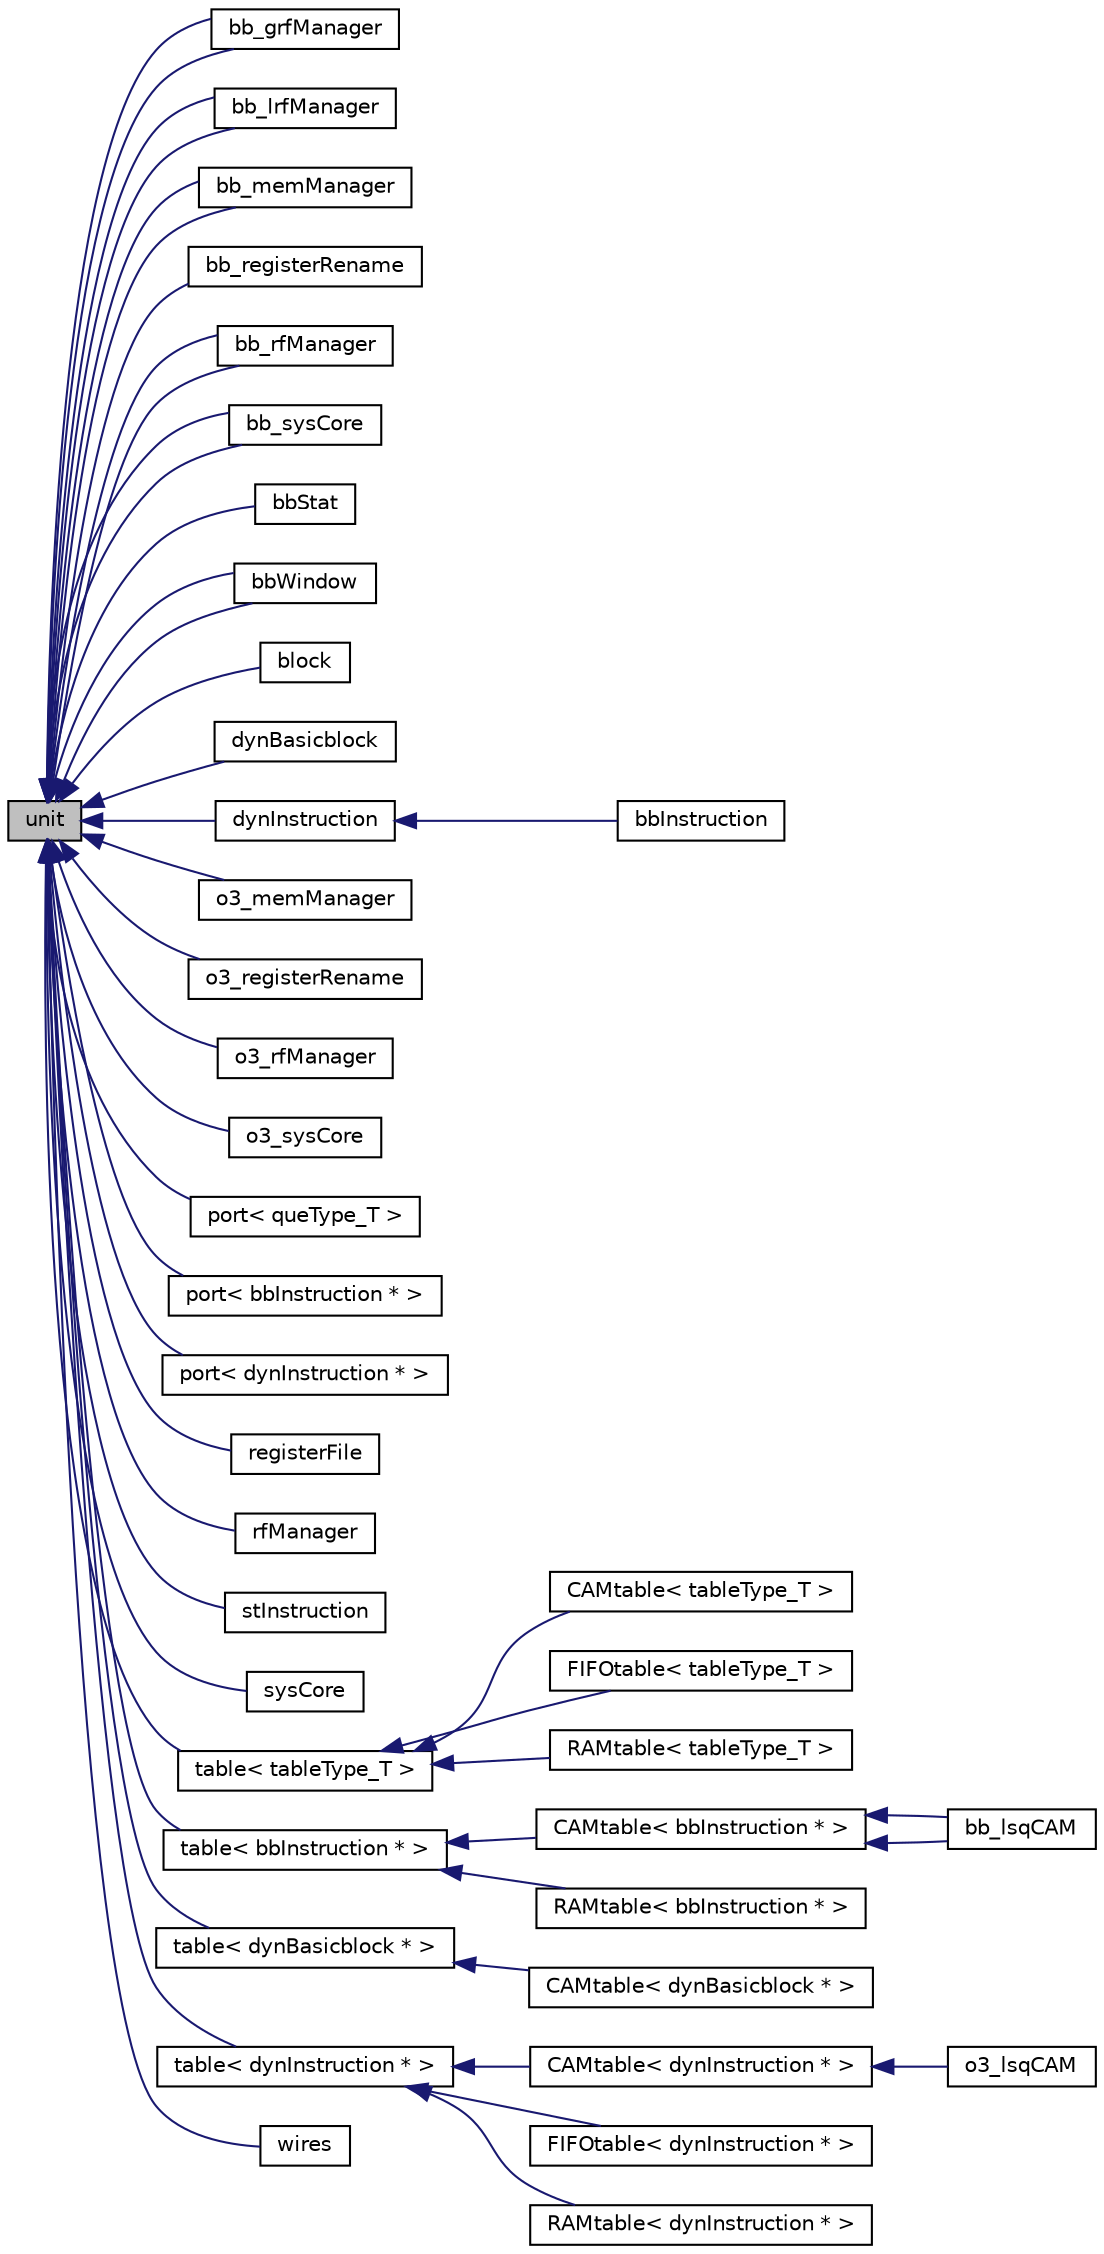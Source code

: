 digraph G
{
  edge [fontname="Helvetica",fontsize="10",labelfontname="Helvetica",labelfontsize="10"];
  node [fontname="Helvetica",fontsize="10",shape=record];
  rankdir=LR;
  Node1 [label="unit",height=0.2,width=0.4,color="black", fillcolor="grey75", style="filled" fontcolor="black"];
  Node1 -> Node2 [dir=back,color="midnightblue",fontsize="10",style="solid",fontname="Helvetica"];
  Node2 [label="bb_grfManager",height=0.2,width=0.4,color="black", fillcolor="white", style="filled",URL="$classbb__grfManager.html"];
  Node1 -> Node2 [dir=back,color="midnightblue",fontsize="10",style="solid",fontname="Helvetica"];
  Node1 -> Node3 [dir=back,color="midnightblue",fontsize="10",style="solid",fontname="Helvetica"];
  Node3 [label="bb_lrfManager",height=0.2,width=0.4,color="black", fillcolor="white", style="filled",URL="$classbb__lrfManager.html"];
  Node1 -> Node3 [dir=back,color="midnightblue",fontsize="10",style="solid",fontname="Helvetica"];
  Node1 -> Node4 [dir=back,color="midnightblue",fontsize="10",style="solid",fontname="Helvetica"];
  Node4 [label="bb_memManager",height=0.2,width=0.4,color="black", fillcolor="white", style="filled",URL="$classbb__memManager.html"];
  Node1 -> Node4 [dir=back,color="midnightblue",fontsize="10",style="solid",fontname="Helvetica"];
  Node1 -> Node5 [dir=back,color="midnightblue",fontsize="10",style="solid",fontname="Helvetica"];
  Node5 [label="bb_registerRename",height=0.2,width=0.4,color="black", fillcolor="white", style="filled",URL="$classbb__registerRename.html"];
  Node1 -> Node6 [dir=back,color="midnightblue",fontsize="10",style="solid",fontname="Helvetica"];
  Node6 [label="bb_rfManager",height=0.2,width=0.4,color="black", fillcolor="white", style="filled",URL="$classbb__rfManager.html"];
  Node1 -> Node6 [dir=back,color="midnightblue",fontsize="10",style="solid",fontname="Helvetica"];
  Node1 -> Node7 [dir=back,color="midnightblue",fontsize="10",style="solid",fontname="Helvetica"];
  Node7 [label="bb_sysCore",height=0.2,width=0.4,color="black", fillcolor="white", style="filled",URL="$classbb__sysCore.html"];
  Node1 -> Node7 [dir=back,color="midnightblue",fontsize="10",style="solid",fontname="Helvetica"];
  Node1 -> Node8 [dir=back,color="midnightblue",fontsize="10",style="solid",fontname="Helvetica"];
  Node8 [label="bbStat",height=0.2,width=0.4,color="black", fillcolor="white", style="filled",URL="$classbbStat.html"];
  Node1 -> Node9 [dir=back,color="midnightblue",fontsize="10",style="solid",fontname="Helvetica"];
  Node9 [label="bbWindow",height=0.2,width=0.4,color="black", fillcolor="white", style="filled",URL="$classbbWindow.html"];
  Node1 -> Node9 [dir=back,color="midnightblue",fontsize="10",style="solid",fontname="Helvetica"];
  Node1 -> Node10 [dir=back,color="midnightblue",fontsize="10",style="solid",fontname="Helvetica"];
  Node10 [label="block",height=0.2,width=0.4,color="black", fillcolor="white", style="filled",URL="$classblock.html"];
  Node1 -> Node11 [dir=back,color="midnightblue",fontsize="10",style="solid",fontname="Helvetica"];
  Node11 [label="dynBasicblock",height=0.2,width=0.4,color="black", fillcolor="white", style="filled",URL="$classdynBasicblock.html"];
  Node1 -> Node12 [dir=back,color="midnightblue",fontsize="10",style="solid",fontname="Helvetica"];
  Node12 [label="dynInstruction",height=0.2,width=0.4,color="black", fillcolor="white", style="filled",URL="$classdynInstruction.html"];
  Node12 -> Node13 [dir=back,color="midnightblue",fontsize="10",style="solid",fontname="Helvetica"];
  Node13 [label="bbInstruction",height=0.2,width=0.4,color="black", fillcolor="white", style="filled",URL="$classbbInstruction.html"];
  Node1 -> Node14 [dir=back,color="midnightblue",fontsize="10",style="solid",fontname="Helvetica"];
  Node14 [label="o3_memManager",height=0.2,width=0.4,color="black", fillcolor="white", style="filled",URL="$classo3__memManager.html"];
  Node1 -> Node15 [dir=back,color="midnightblue",fontsize="10",style="solid",fontname="Helvetica"];
  Node15 [label="o3_registerRename",height=0.2,width=0.4,color="black", fillcolor="white", style="filled",URL="$classo3__registerRename.html"];
  Node1 -> Node16 [dir=back,color="midnightblue",fontsize="10",style="solid",fontname="Helvetica"];
  Node16 [label="o3_rfManager",height=0.2,width=0.4,color="black", fillcolor="white", style="filled",URL="$classo3__rfManager.html"];
  Node1 -> Node17 [dir=back,color="midnightblue",fontsize="10",style="solid",fontname="Helvetica"];
  Node17 [label="o3_sysCore",height=0.2,width=0.4,color="black", fillcolor="white", style="filled",URL="$classo3__sysCore.html"];
  Node1 -> Node18 [dir=back,color="midnightblue",fontsize="10",style="solid",fontname="Helvetica"];
  Node18 [label="port\< queType_T \>",height=0.2,width=0.4,color="black", fillcolor="white", style="filled",URL="$classport.html"];
  Node1 -> Node19 [dir=back,color="midnightblue",fontsize="10",style="solid",fontname="Helvetica"];
  Node19 [label="port\< bbInstruction * \>",height=0.2,width=0.4,color="black", fillcolor="white", style="filled",URL="$classport.html"];
  Node1 -> Node20 [dir=back,color="midnightblue",fontsize="10",style="solid",fontname="Helvetica"];
  Node20 [label="port\< dynInstruction * \>",height=0.2,width=0.4,color="black", fillcolor="white", style="filled",URL="$classport.html"];
  Node1 -> Node21 [dir=back,color="midnightblue",fontsize="10",style="solid",fontname="Helvetica"];
  Node21 [label="registerFile",height=0.2,width=0.4,color="black", fillcolor="white", style="filled",URL="$classregisterFile.html"];
  Node1 -> Node22 [dir=back,color="midnightblue",fontsize="10",style="solid",fontname="Helvetica"];
  Node22 [label="rfManager",height=0.2,width=0.4,color="black", fillcolor="white", style="filled",URL="$classrfManager.html"];
  Node1 -> Node23 [dir=back,color="midnightblue",fontsize="10",style="solid",fontname="Helvetica"];
  Node23 [label="stInstruction",height=0.2,width=0.4,color="black", fillcolor="white", style="filled",URL="$classstInstruction.html"];
  Node1 -> Node24 [dir=back,color="midnightblue",fontsize="10",style="solid",fontname="Helvetica"];
  Node24 [label="sysCore",height=0.2,width=0.4,color="black", fillcolor="white", style="filled",URL="$classsysCore.html"];
  Node1 -> Node25 [dir=back,color="midnightblue",fontsize="10",style="solid",fontname="Helvetica"];
  Node25 [label="table\< tableType_T \>",height=0.2,width=0.4,color="black", fillcolor="white", style="filled",URL="$classtable.html"];
  Node25 -> Node26 [dir=back,color="midnightblue",fontsize="10",style="solid",fontname="Helvetica"];
  Node26 [label="CAMtable\< tableType_T \>",height=0.2,width=0.4,color="black", fillcolor="white", style="filled",URL="$classCAMtable.html"];
  Node25 -> Node27 [dir=back,color="midnightblue",fontsize="10",style="solid",fontname="Helvetica"];
  Node27 [label="FIFOtable\< tableType_T \>",height=0.2,width=0.4,color="black", fillcolor="white", style="filled",URL="$classFIFOtable.html"];
  Node25 -> Node28 [dir=back,color="midnightblue",fontsize="10",style="solid",fontname="Helvetica"];
  Node28 [label="RAMtable\< tableType_T \>",height=0.2,width=0.4,color="black", fillcolor="white", style="filled",URL="$classRAMtable.html"];
  Node1 -> Node29 [dir=back,color="midnightblue",fontsize="10",style="solid",fontname="Helvetica"];
  Node29 [label="table\< bbInstruction * \>",height=0.2,width=0.4,color="black", fillcolor="white", style="filled",URL="$classtable.html"];
  Node29 -> Node30 [dir=back,color="midnightblue",fontsize="10",style="solid",fontname="Helvetica"];
  Node30 [label="CAMtable\< bbInstruction * \>",height=0.2,width=0.4,color="black", fillcolor="white", style="filled",URL="$classCAMtable.html"];
  Node30 -> Node31 [dir=back,color="midnightblue",fontsize="10",style="solid",fontname="Helvetica"];
  Node31 [label="bb_lsqCAM",height=0.2,width=0.4,color="black", fillcolor="white", style="filled",URL="$classbb__lsqCAM.html"];
  Node30 -> Node31 [dir=back,color="midnightblue",fontsize="10",style="solid",fontname="Helvetica"];
  Node29 -> Node32 [dir=back,color="midnightblue",fontsize="10",style="solid",fontname="Helvetica"];
  Node32 [label="RAMtable\< bbInstruction * \>",height=0.2,width=0.4,color="black", fillcolor="white", style="filled",URL="$classRAMtable.html"];
  Node1 -> Node33 [dir=back,color="midnightblue",fontsize="10",style="solid",fontname="Helvetica"];
  Node33 [label="table\< dynBasicblock * \>",height=0.2,width=0.4,color="black", fillcolor="white", style="filled",URL="$classtable.html"];
  Node33 -> Node34 [dir=back,color="midnightblue",fontsize="10",style="solid",fontname="Helvetica"];
  Node34 [label="CAMtable\< dynBasicblock * \>",height=0.2,width=0.4,color="black", fillcolor="white", style="filled",URL="$classCAMtable.html"];
  Node1 -> Node35 [dir=back,color="midnightblue",fontsize="10",style="solid",fontname="Helvetica"];
  Node35 [label="table\< dynInstruction * \>",height=0.2,width=0.4,color="black", fillcolor="white", style="filled",URL="$classtable.html"];
  Node35 -> Node36 [dir=back,color="midnightblue",fontsize="10",style="solid",fontname="Helvetica"];
  Node36 [label="CAMtable\< dynInstruction * \>",height=0.2,width=0.4,color="black", fillcolor="white", style="filled",URL="$classCAMtable.html"];
  Node36 -> Node37 [dir=back,color="midnightblue",fontsize="10",style="solid",fontname="Helvetica"];
  Node37 [label="o3_lsqCAM",height=0.2,width=0.4,color="black", fillcolor="white", style="filled",URL="$classo3__lsqCAM.html"];
  Node35 -> Node38 [dir=back,color="midnightblue",fontsize="10",style="solid",fontname="Helvetica"];
  Node38 [label="FIFOtable\< dynInstruction * \>",height=0.2,width=0.4,color="black", fillcolor="white", style="filled",URL="$classFIFOtable.html"];
  Node35 -> Node39 [dir=back,color="midnightblue",fontsize="10",style="solid",fontname="Helvetica"];
  Node39 [label="RAMtable\< dynInstruction * \>",height=0.2,width=0.4,color="black", fillcolor="white", style="filled",URL="$classRAMtable.html"];
  Node1 -> Node40 [dir=back,color="midnightblue",fontsize="10",style="solid",fontname="Helvetica"];
  Node40 [label="wires",height=0.2,width=0.4,color="black", fillcolor="white", style="filled",URL="$classwires.html"];
}
